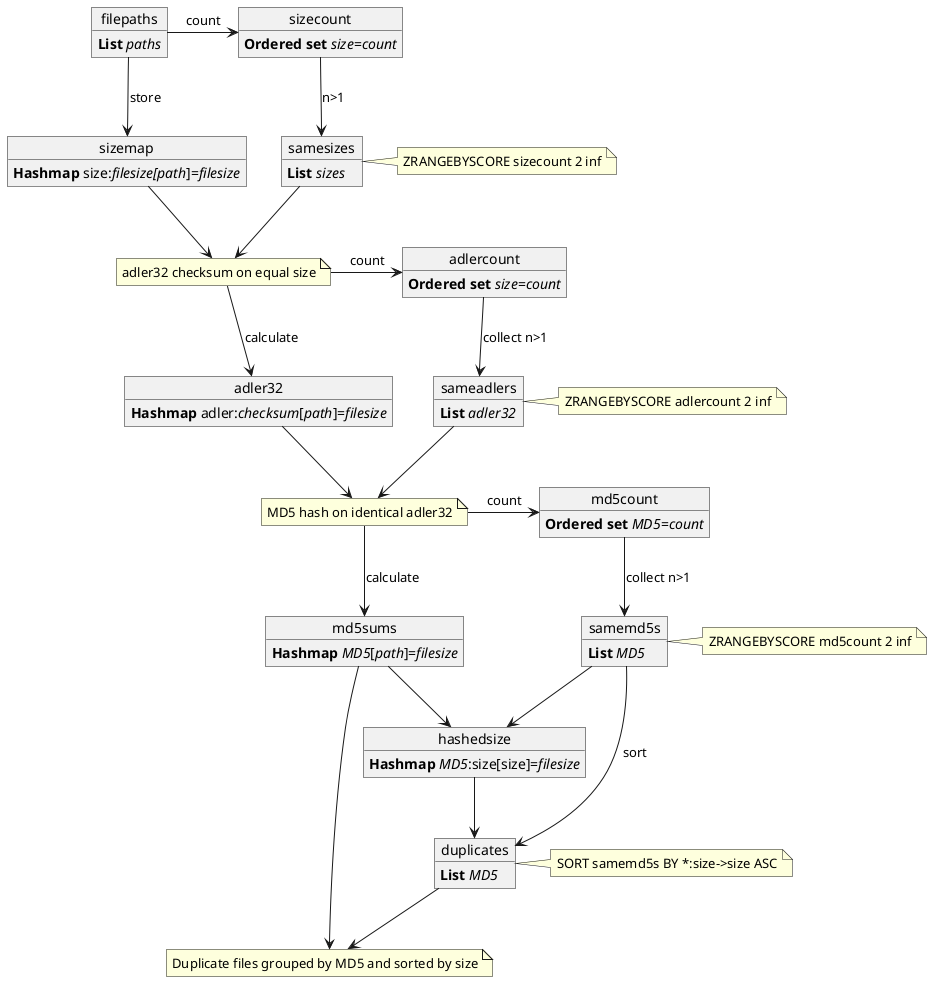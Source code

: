 @startuml
object filepaths
filepaths : <b>List</b> <i>paths</i>

object sizemap
sizemap : <b>Hashmap</b> size:<i>filesize[<i>path</i>]=<i>filesize</i>

object sizecount
sizecount : <b>Ordered set</b> <i>size</i>=<i>count</i>

object samesizes
samesizes : <b>List</b> <i>sizes</i>

object adler32
adler32 : <b>Hashmap</b> adler:<i>checksum</i>[<i>path</i>]=<i>filesize</i>

object adlercount
adlercount : <b>Ordered set</b> <i>size</i>=<i>count</i>

object sameadlers
sameadlers : <b>List</b> <i>adler32</i>

object md5sums
md5sums : <b>Hashmap</b> <i>MD5</i>[<i>path</i>]=<i>filesize</i>

object md5count
md5count : <b>Ordered set</b> <i>MD5</i>=<i>count</i>

object samemd5s
samemd5s : <b>List</b> <i>MD5</i>

object hashedsize
hashedsize : <b>Hashmap</b> <i>MD5</i>:size[size]=<i>filesize</i>

object duplicates
duplicates : <b>List</b> <i>MD5</i>

filepaths --> sizemap : store
filepaths -> sizecount : count
sizecount --> samesizes : n>1
note right of samesizes: ZRANGEBYSCORE sizecount 2 inf
note "adler32 checksum on equal size" as N1

N1 --> adler32 : calculate
N1 -> adlercount : count

samesizes --> N1
sizemap --> N1
adlercount --> sameadlers : collect n>1
note right of sameadlers: ZRANGEBYSCORE adlercount 2 inf
note "MD5 hash on identical adler32" as N2

sameadlers --> N2
adler32 --> N2

N2 --> md5sums : calculate
N2 -> md5count : count
md5count --> samemd5s : collect n>1
note right of samemd5s: ZRANGEBYSCORE md5count 2 inf

md5sums --> hashedsize
hashedsize --> duplicates
samemd5s --> duplicates : sort
samemd5s --> hashedsize
note right of duplicates: SORT samemd5s BY *:size->size ASC

note "Duplicate files grouped by MD5 and sorted by size" as result
md5sums --> result
duplicates --> result

@enduml


